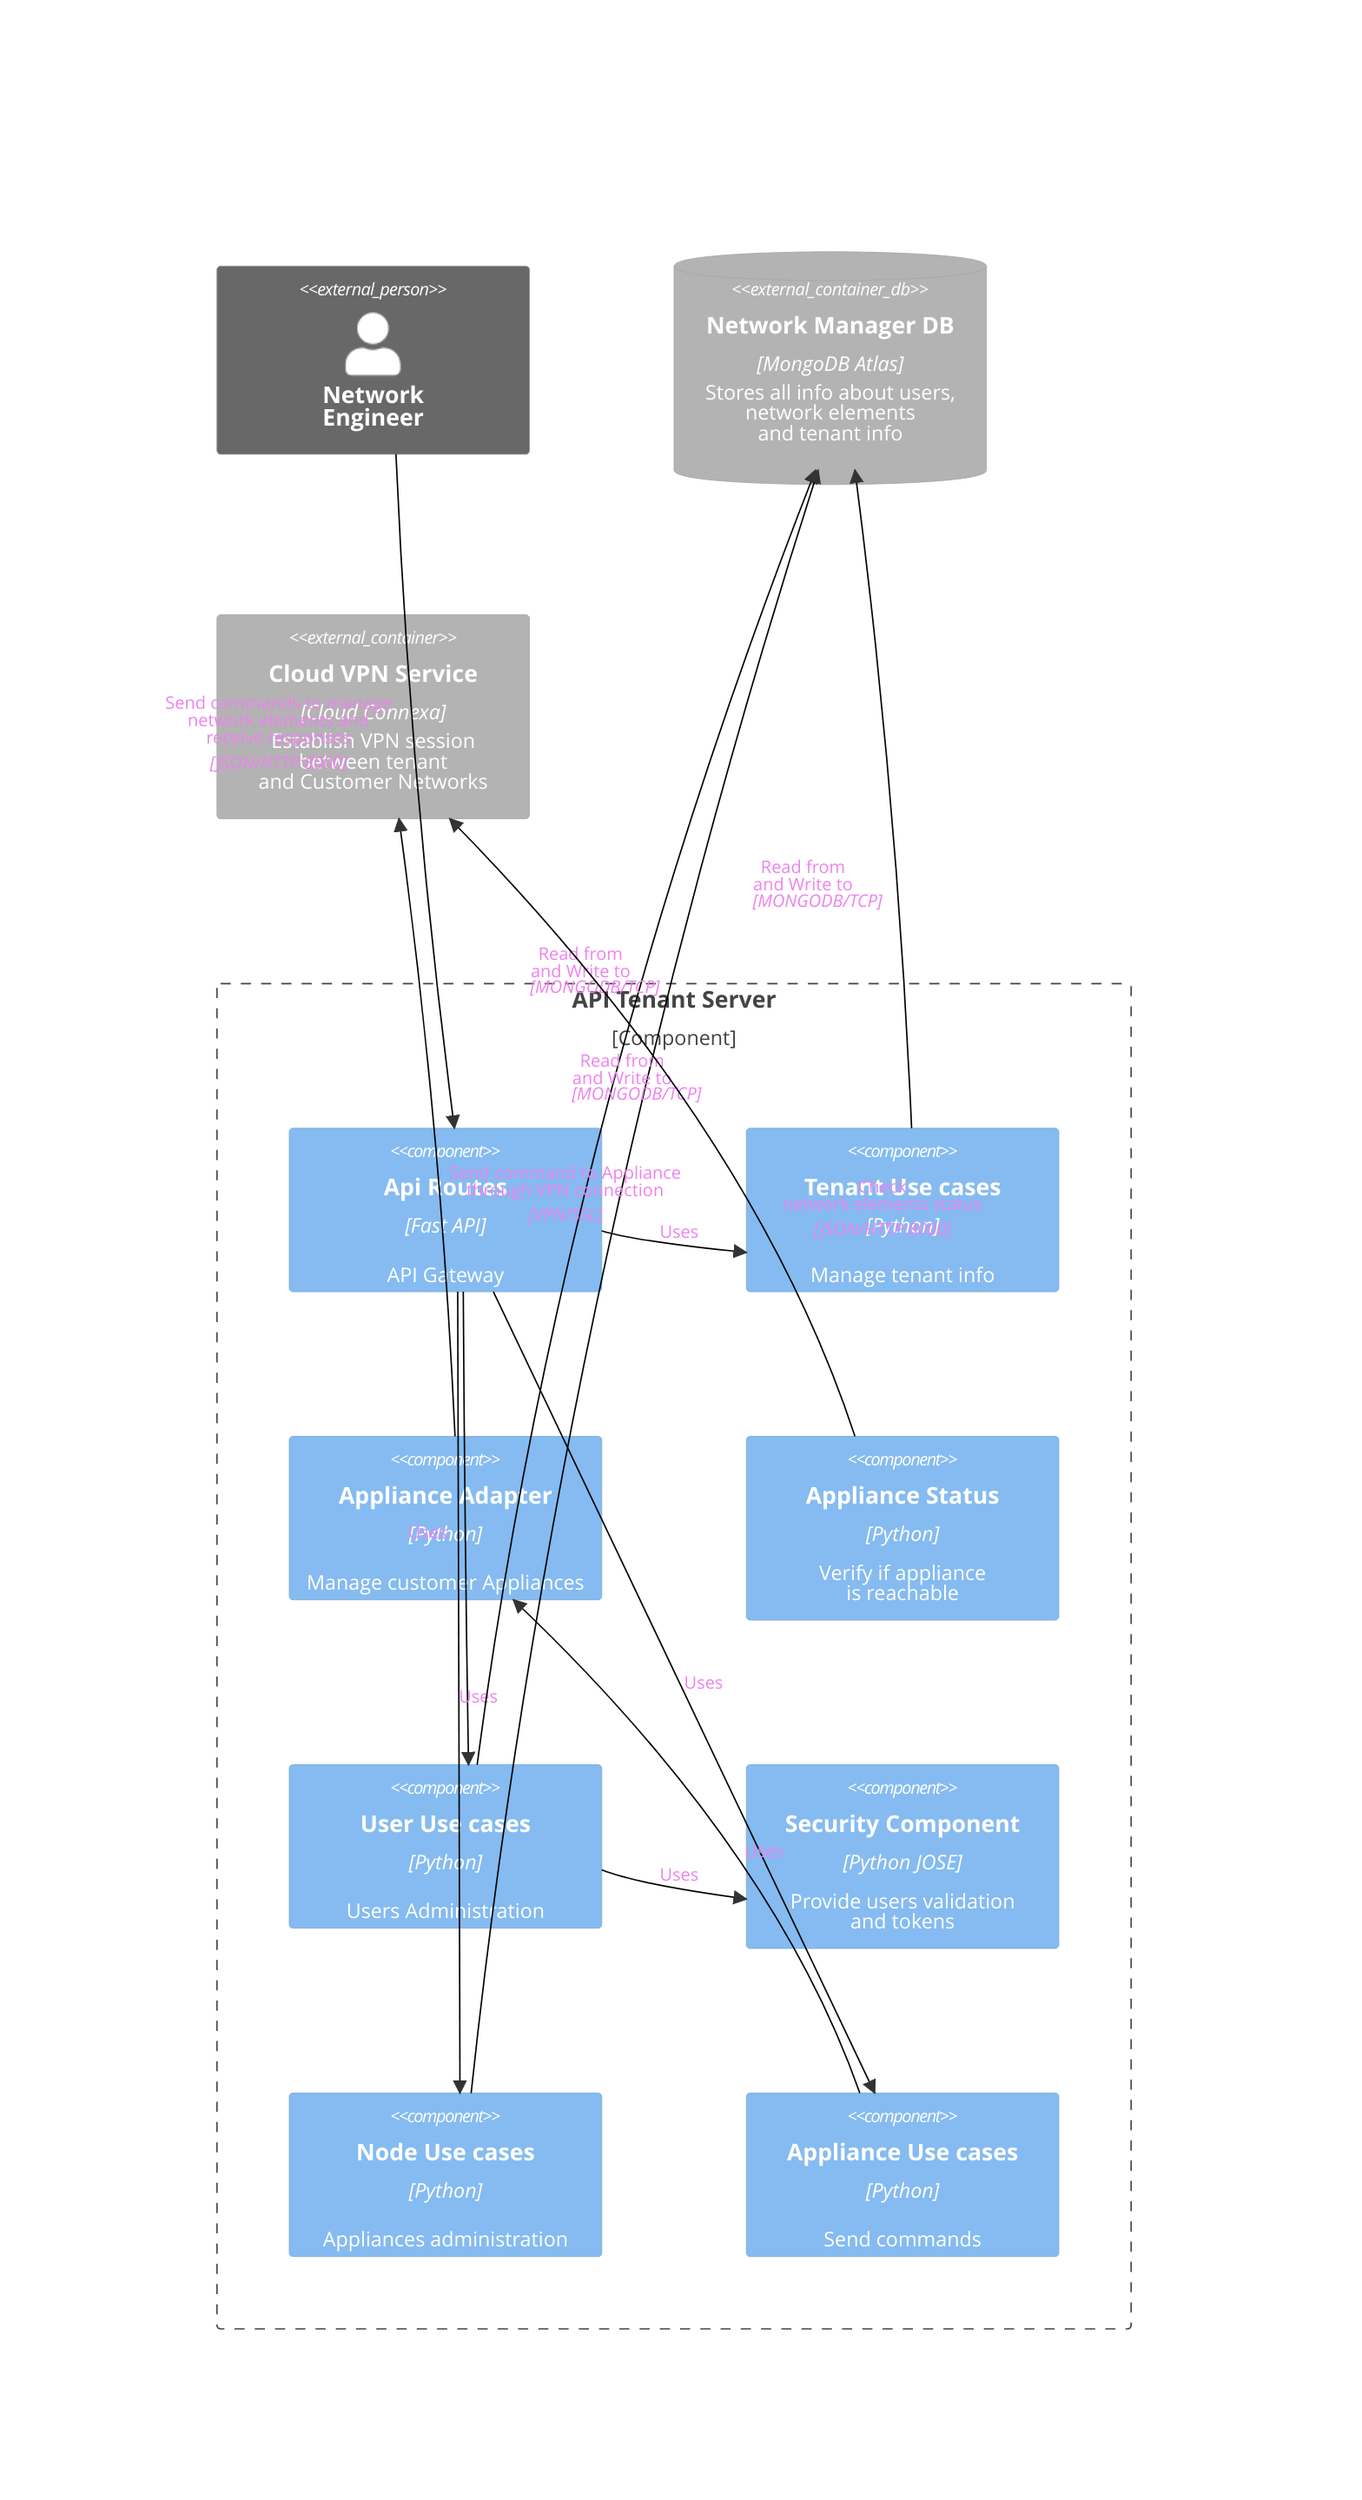 C4Context

            Person_Ext(NetworkEngineer, "<br/>Network<br/>Engineer")
            ContainerDb_Ext(TenantDB,"Network Manager DB","MongoDB Atlas", "Stores all info about users,<br/>network elements<br/>and tenant info")
            Container_Ext(CloudConnexa,"Cloud VPN Service","Cloud Connexa", "Establish VPN session<br/>between tenant<br/>and Customer Networks")


    Boundary(TenantSystem, "API Tenant Server", "Component") {
            Component(APIRoutes,"Api Routes", "Fast API","API Gateway")
            Component(Tenant,"Tenant Use cases", "Python","Manage tenant info")
            Component(ApplianceAdapter,"Appliance Adapter", "Python","Manage customer Appliances")
            Component(ServiceStatus,"Appliance Status", "Python","Verify if appliance<br/>is reachable")
            Component(User,"User Use cases", "Python","Users Administration")
            Component(Security,"Security Component", "Python JOSE","Provide users validation<br/>and tokens")
            Component(Node,"Node Use cases", "Python","Appliances administration")
            Component(ApplianceUseCase,"Appliance Use cases", "Python","Send commands")


        Rel(APIRoutes,ApplianceUseCase, "Uses")
        UpdateRelStyle(APIRoutes,ApplianceUseCase, $textColor="violet", $lineColor="black", $offsetY="-10", $offsetX="0")

        Rel(APIRoutes,Tenant, "Uses")
        UpdateRelStyle(APIRoutes,Tenant, $textColor="violet", $lineColor="black", $offsetY="-10", $offsetX="-10")

        Rel(APIRoutes,User, "Uses")
        UpdateRelStyle(APIRoutes,User, $textColor="violet", $lineColor="black", $offsetY="0", $offsetX="-40")

        Rel(APIRoutes,Node, "Uses")
        UpdateRelStyle(APIRoutes,Node, $textColor="violet", $lineColor="black", $offsetY="0", $offsetX="0")

        Rel(ApplianceUseCase,ApplianceAdapter, "Uses")
        UpdateRelStyle(ApplianceUseCase,ApplianceAdapter, $textColor="violet", $lineColor="black", $offsetY="0", $offsetX="40")

        Rel(User,Security, "Uses")
        UpdateRelStyle(User,Security, $textColor="violet", $lineColor="black", $offsetY="-10", $offsetX="-10")

        Rel(Tenant,TenantDB, "Read from<br/>and Write to","MONGODB/TCP")
        UpdateRelStyle(Tenant,TenantDB, $textColor="violet", $lineColor="black", $offsetY="50", $offsetX="-90")

        Rel(User,TenantDB, "Read from<br/>and Write to","MONGODB/TCP")
        UpdateRelStyle(User,TenantDB, $textColor="violet", $lineColor="black", $offsetY="-110", $offsetX="-80")

        Rel(Node,TenantDB, "Read from<br/>and Write to","MONGODB/TCP")
        UpdateRelStyle(Node,TenantDB, $textColor="violet", $lineColor="black", $offsetY="-150", $offsetX="-50")

        Rel(ApplianceAdapter,CloudConnexa, "Send command to Appliance<br/>through VPN connection<br/>","VPN/SSL")
        UpdateRelStyle(ApplianceAdapter,CloudConnexa, $textColor="violet", $lineColor="black", $offsetY="40", $offsetX="15")

        Rel(NetworkEngineer,APIRoutes, "Send commands to manage<br/>network elements and<br/>receive responses<br/><br/>","JSON/HTTP:8000")
        UpdateRelStyle(NetworkEngineer,APIRoutes, $textColor="violet", $lineColor="black", $offsetY="-40", $offsetX="-180")

        Rel(ServiceStatus,CloudConnexa, "Check<br/>network elements status<br/>","JSON/HTTP:8000")
        UpdateRelStyle(ServiceStatus,CloudConnexa, $textColor="violet", $lineColor="black", $offsetY="50", $offsetX="90")

}
      UpdateLayoutConfig($c4ShapeInRow="4", $c4BoundaryInRow="2")